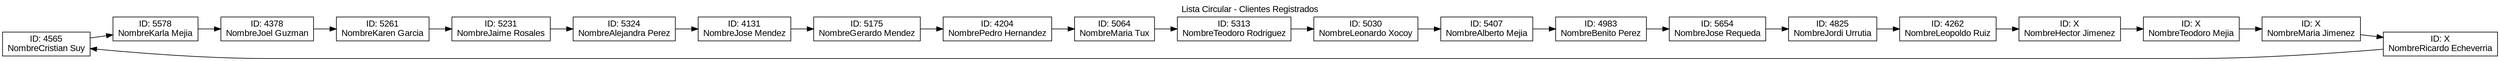 digraph G {
fontname="Arial"label="Lista Circular - Clientes Registrados"
labelloc = t
rankdir=LR;
node[shape="box" fontname="Arial"];
nodo_0 [label="ID: 4565\nNombreCristian Suy"];
nodo_1 [label="ID: 5578\nNombreKarla Mejia"];
nodo_2 [label="ID: 4378\nNombreJoel Guzman"];
nodo_3 [label="ID: 5261\nNombreKaren Garcia"];
nodo_4 [label="ID: 5231\nNombreJaime Rosales"];
nodo_5 [label="ID: 5324\nNombreAlejandra Perez"];
nodo_6 [label="ID: 4131\nNombreJose Mendez"];
nodo_7 [label="ID: 5175\nNombreGerardo Mendez"];
nodo_8 [label="ID: 4204\nNombrePedro Hernandez"];
nodo_9 [label="ID: 5064\nNombreMaria Tux"];
nodo_10 [label="ID: 5313\nNombreTeodoro Rodriguez"];
nodo_11 [label="ID: 5030\nNombreLeonardo Xocoy"];
nodo_12 [label="ID: 5407\nNombreAlberto Mejia"];
nodo_13 [label="ID: 4983\nNombreBenito Perez"];
nodo_14 [label="ID: 5654\nNombreJose Requeda"];
nodo_15 [label="ID: 4825\nNombreJordi Urrutia"];
nodo_16 [label="ID: 4262\nNombreLeopoldo Ruiz"];
nodo_17 [label="ID: X\nNombreHector Jimenez"];
nodo_18 [label="ID: X\nNombreTeodoro Mejia"];
nodo_19 [label="ID: X\nNombreMaria Jimenez"];
nodo_20 [label="ID: X\nNombreRicardo Echeverria"];
nodo_0 -> nodo_1 -> nodo_2 -> nodo_3 -> nodo_4 -> nodo_5 -> nodo_6 -> nodo_7 -> nodo_8 -> nodo_9 -> nodo_10 -> nodo_11 -> nodo_12 -> nodo_13 -> nodo_14 -> nodo_15 -> nodo_16 -> nodo_17 -> nodo_18 -> nodo_19 -> nodo_20 -> nodo_0;
}